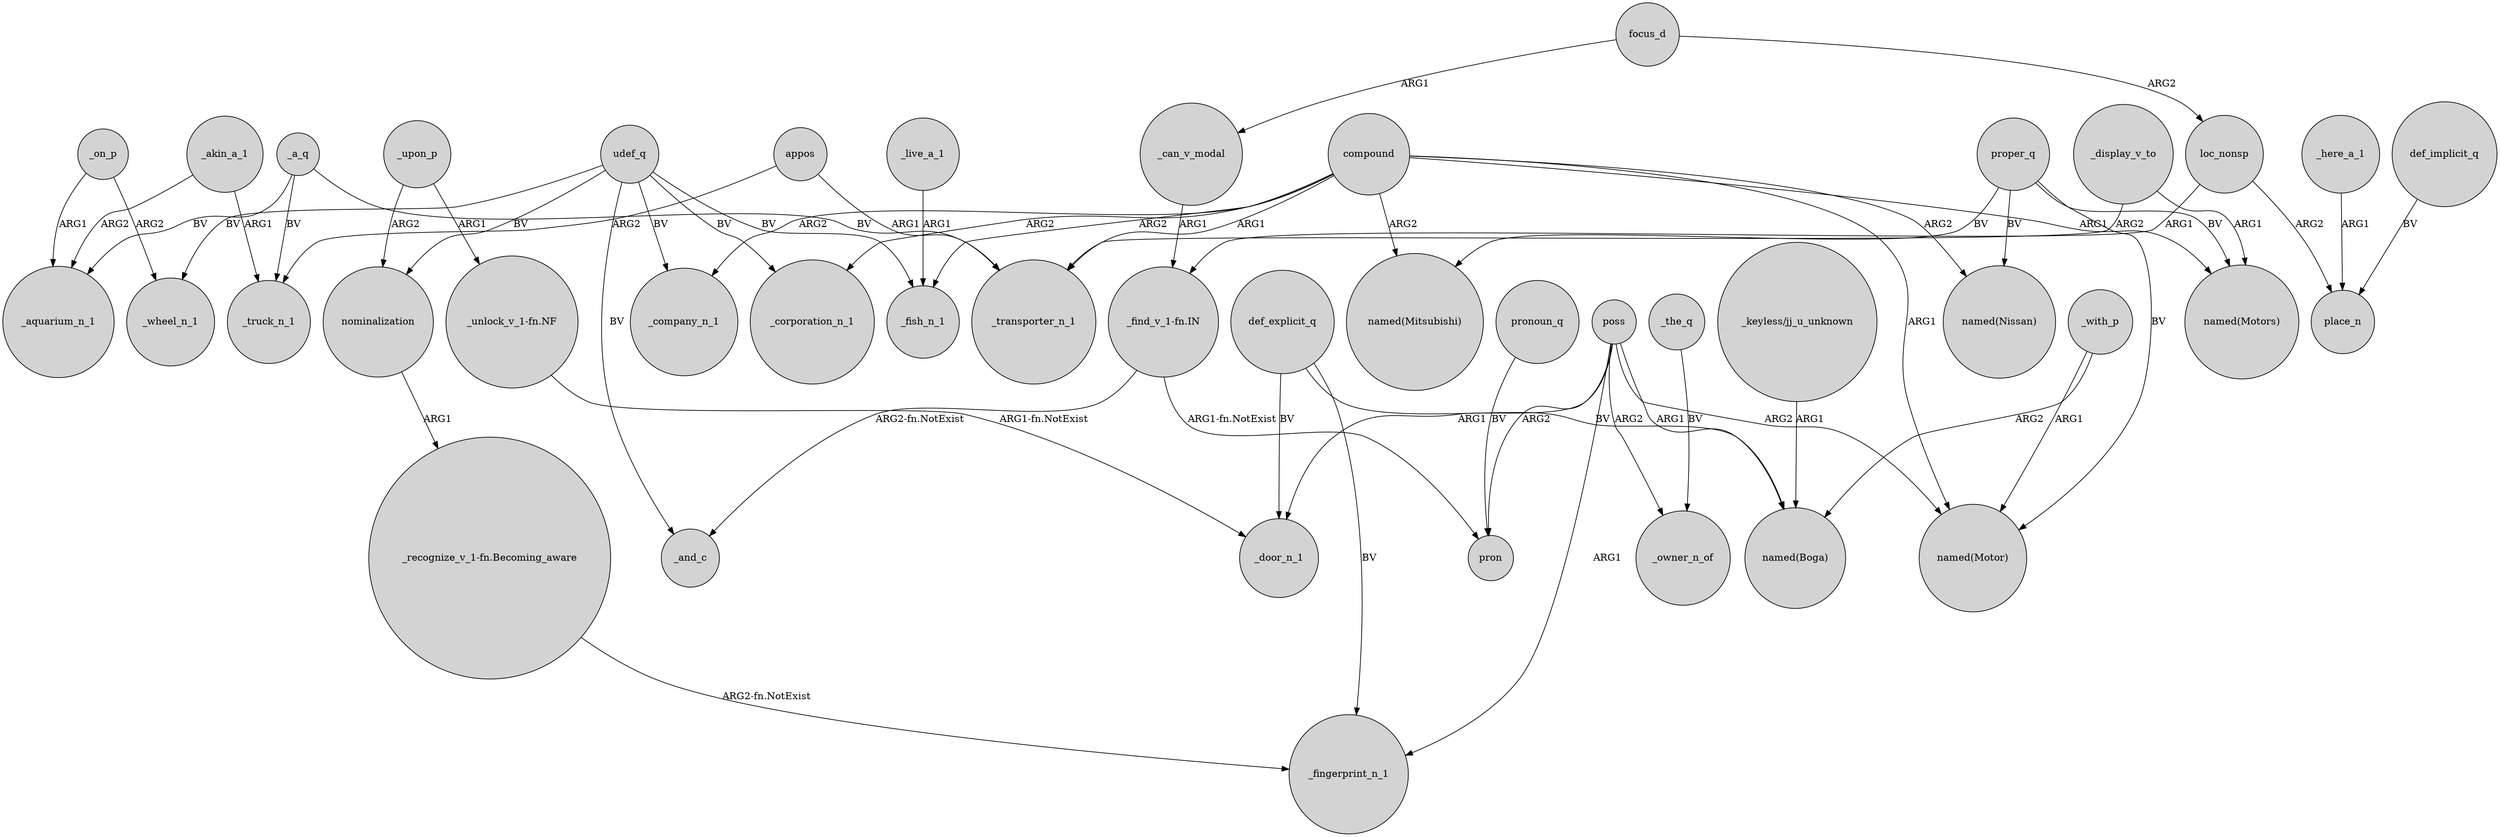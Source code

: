 digraph {
	node [shape=circle style=filled]
	_akin_a_1 -> _truck_n_1 [label=ARG1]
	"_find_v_1-fn.IN" -> pron [label="ARG1-fn.NotExist"]
	focus_d -> loc_nonsp [label=ARG2]
	_here_a_1 -> place_n [label=ARG1]
	def_explicit_q -> _door_n_1 [label=BV]
	poss -> _door_n_1 [label=ARG1]
	poss -> pron [label=ARG2]
	poss -> "named(Motor)" [label=ARG2]
	proper_q -> "named(Motors)" [label=BV]
	compound -> "named(Nissan)" [label=ARG2]
	udef_q -> _fish_n_1 [label=BV]
	poss -> "named(Boga)" [label=ARG1]
	compound -> _company_n_1 [label=ARG2]
	poss -> _fingerprint_n_1 [label=ARG1]
	compound -> _corporation_n_1 [label=ARG2]
	compound -> _fish_n_1 [label=ARG2]
	compound -> _transporter_n_1 [label=ARG1]
	udef_q -> _wheel_n_1 [label=BV]
	"_keyless/jj_u_unknown" -> "named(Boga)" [label=ARG1]
	def_implicit_q -> place_n [label=BV]
	compound -> "named(Motor)" [label=ARG1]
	_with_p -> "named(Motor)" [label=ARG1]
	_on_p -> _wheel_n_1 [label=ARG2]
	def_explicit_q -> "named(Boga)" [label=BV]
	_can_v_modal -> "_find_v_1-fn.IN" [label=ARG1]
	udef_q -> _corporation_n_1 [label=BV]
	pronoun_q -> pron [label=BV]
	_upon_p -> nominalization [label=ARG2]
	proper_q -> "named(Nissan)" [label=BV]
	"_recognize_v_1-fn.Becoming_aware" -> _fingerprint_n_1 [label="ARG2-fn.NotExist"]
	proper_q -> "named(Motor)" [label=BV]
	poss -> _owner_n_of [label=ARG2]
	compound -> "named(Mitsubishi)" [label=ARG2]
	proper_q -> "named(Mitsubishi)" [label=BV]
	"_find_v_1-fn.IN" -> _and_c [label="ARG2-fn.NotExist"]
	_on_p -> _aquarium_n_1 [label=ARG1]
	_the_q -> _owner_n_of [label=BV]
	udef_q -> nominalization [label=BV]
	_display_v_to -> "named(Motors)" [label=ARG1]
	_live_a_1 -> _fish_n_1 [label=ARG1]
	_a_q -> _truck_n_1 [label=BV]
	loc_nonsp -> place_n [label=ARG2]
	_with_p -> "named(Boga)" [label=ARG2]
	_a_q -> _transporter_n_1 [label=BV]
	_akin_a_1 -> _aquarium_n_1 [label=ARG2]
	focus_d -> _can_v_modal [label=ARG1]
	def_explicit_q -> _fingerprint_n_1 [label=BV]
	appos -> _transporter_n_1 [label=ARG1]
	appos -> _truck_n_1 [label=ARG2]
	udef_q -> _and_c [label=BV]
	_display_v_to -> _transporter_n_1 [label=ARG2]
	_a_q -> _aquarium_n_1 [label=BV]
	"_unlock_v_1-fn.NF" -> _door_n_1 [label="ARG1-fn.NotExist"]
	_upon_p -> "_unlock_v_1-fn.NF" [label=ARG1]
	udef_q -> _company_n_1 [label=BV]
	compound -> "named(Motors)" [label=ARG1]
	loc_nonsp -> "_find_v_1-fn.IN" [label=ARG1]
	nominalization -> "_recognize_v_1-fn.Becoming_aware" [label=ARG1]
}
